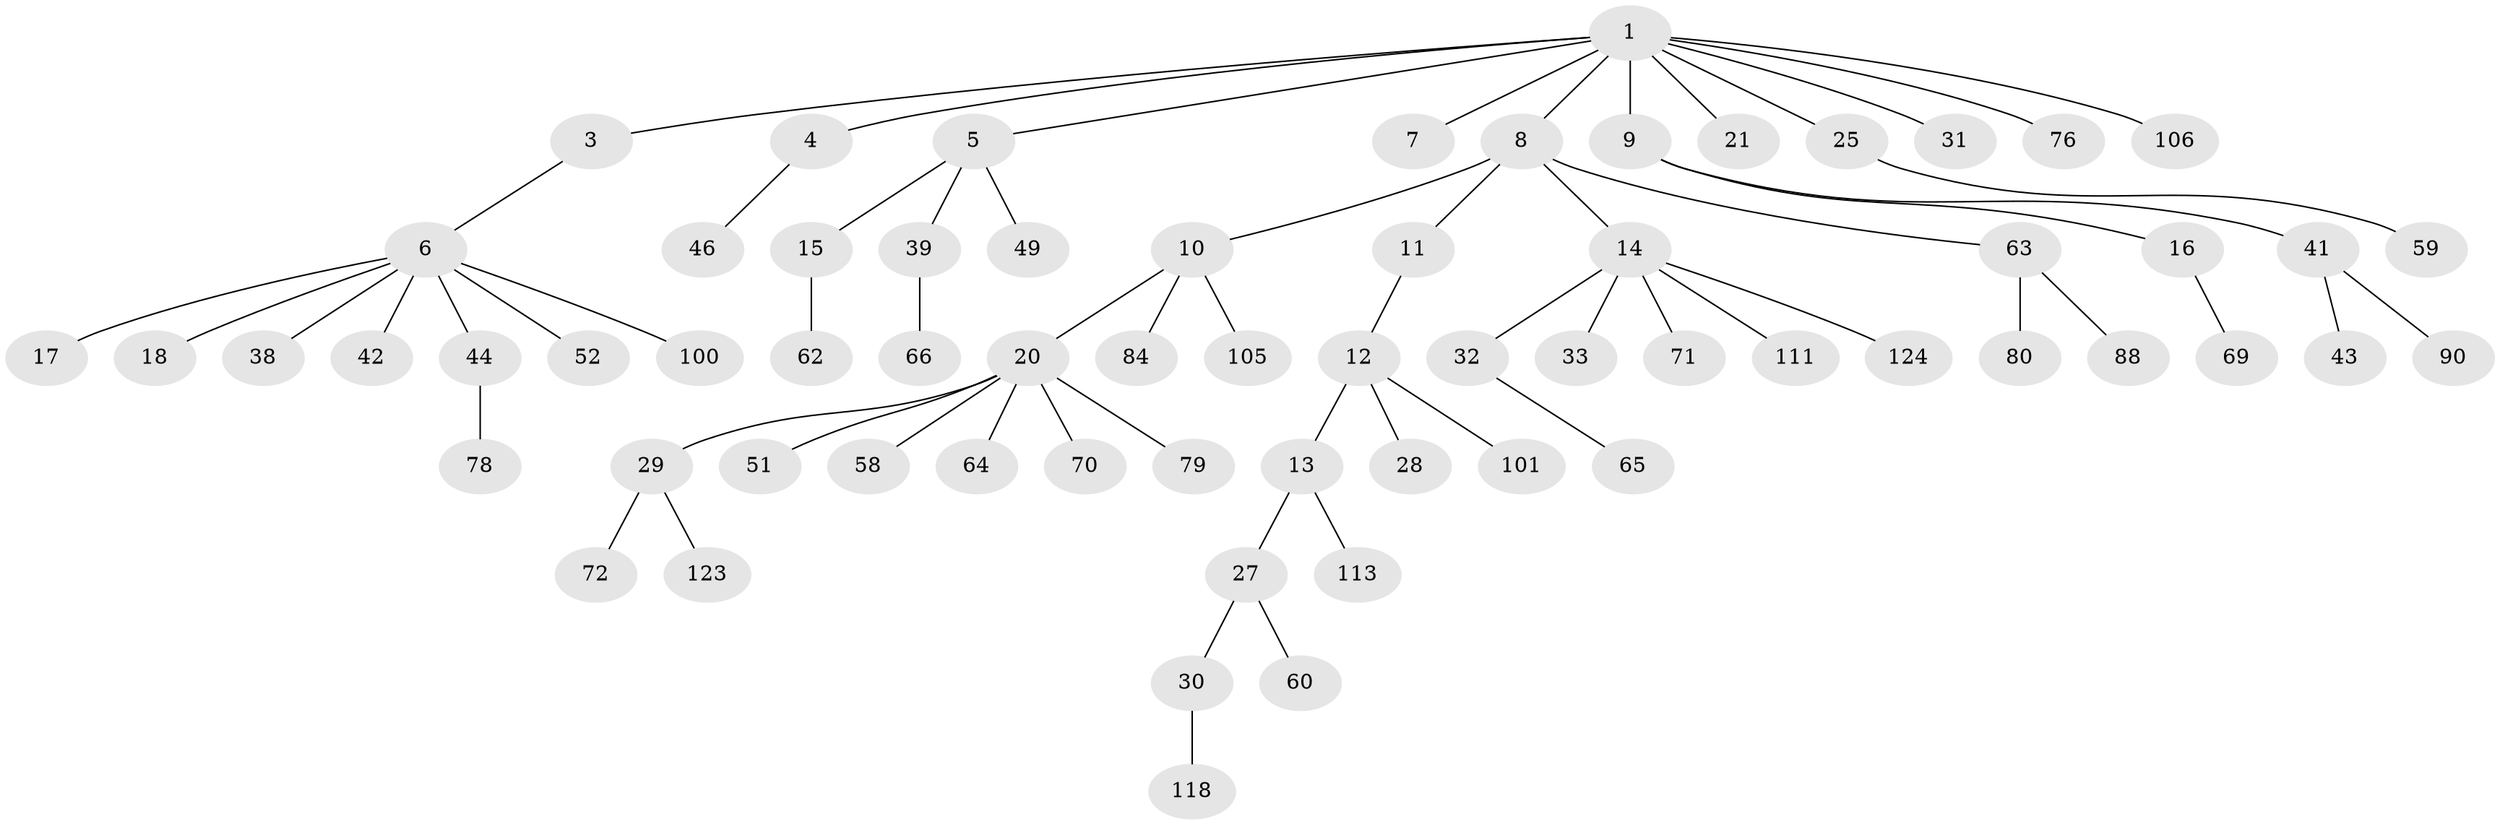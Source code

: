 // original degree distribution, {6: 0.015267175572519083, 7: 0.007633587786259542, 4: 0.061068702290076333, 3: 0.061068702290076333, 9: 0.015267175572519083, 2: 0.2824427480916031, 1: 0.5190839694656488, 5: 0.03816793893129771}
// Generated by graph-tools (version 1.1) at 2025/15/03/09/25 04:15:38]
// undirected, 65 vertices, 64 edges
graph export_dot {
graph [start="1"]
  node [color=gray90,style=filled];
  1 [super="+2"];
  3 [super="+75+131"];
  4 [super="+74"];
  5;
  6 [super="+67"];
  7 [super="+77+81+40"];
  8 [super="+119+19+23+24+26"];
  9;
  10;
  11 [super="+95"];
  12;
  13;
  14;
  15 [super="+99"];
  16;
  17;
  18 [super="+55"];
  20 [super="+22+54"];
  21;
  25 [super="+73+45+126"];
  27 [super="+96+86"];
  28 [super="+47"];
  29 [super="+36+50+35"];
  30;
  31 [super="+37"];
  32 [super="+53+116+34"];
  33 [super="+110+98+61"];
  38 [super="+128"];
  39;
  41;
  42;
  43 [super="+92"];
  44;
  46;
  49;
  51;
  52 [super="+68"];
  58;
  59;
  60;
  62;
  63;
  64;
  65 [super="+104"];
  66 [super="+94"];
  69;
  70;
  71 [super="+108"];
  72;
  76 [super="+87"];
  78 [super="+112+85+93"];
  79;
  80 [super="+83"];
  84 [super="+109"];
  88 [super="+97"];
  90;
  100;
  101;
  105;
  106;
  111;
  113;
  118;
  123;
  124;
  1 -- 4;
  1 -- 5;
  1 -- 7;
  1 -- 21;
  1 -- 31;
  1 -- 3;
  1 -- 8;
  1 -- 9;
  1 -- 106;
  1 -- 76;
  1 -- 25;
  3 -- 6;
  4 -- 46;
  5 -- 15;
  5 -- 39;
  5 -- 49;
  6 -- 17;
  6 -- 18;
  6 -- 38;
  6 -- 42;
  6 -- 44;
  6 -- 52;
  6 -- 100;
  8 -- 10;
  8 -- 11;
  8 -- 14;
  8 -- 63;
  9 -- 16;
  9 -- 41;
  10 -- 20;
  10 -- 84;
  10 -- 105;
  11 -- 12;
  12 -- 13;
  12 -- 28;
  12 -- 101;
  13 -- 27;
  13 -- 113;
  14 -- 32;
  14 -- 33;
  14 -- 71;
  14 -- 111;
  14 -- 124;
  15 -- 62;
  16 -- 69;
  20 -- 64;
  20 -- 51;
  20 -- 70;
  20 -- 58;
  20 -- 29;
  20 -- 79;
  25 -- 59;
  27 -- 30;
  27 -- 60;
  29 -- 123;
  29 -- 72;
  30 -- 118;
  32 -- 65;
  39 -- 66;
  41 -- 43;
  41 -- 90;
  44 -- 78;
  63 -- 80;
  63 -- 88;
}
